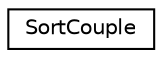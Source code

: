 digraph "Graphical Class Hierarchy"
{
  edge [fontname="Helvetica",fontsize="10",labelfontname="Helvetica",labelfontsize="10"];
  node [fontname="Helvetica",fontsize="10",shape=record];
  rankdir="LR";
  Node1 [label="SortCouple",height=0.2,width=0.4,color="black", fillcolor="white", style="filled",URL="$classSortCouple.html"];
}
